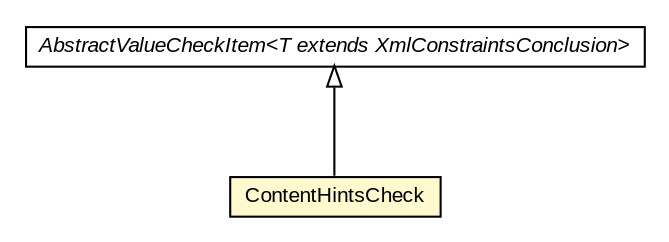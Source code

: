 #!/usr/local/bin/dot
#
# Class diagram 
# Generated by UMLGraph version R5_6-24-gf6e263 (http://www.umlgraph.org/)
#

digraph G {
	edge [fontname="arial",fontsize=10,labelfontname="arial",labelfontsize=10];
	node [fontname="arial",fontsize=10,shape=plaintext];
	nodesep=0.25;
	ranksep=0.5;
	// eu.europa.esig.dss.validation.process.bbb.AbstractValueCheckItem<T extends eu.europa.esig.dss.jaxb.detailedreport.XmlConstraintsConclusion>
	c277416 [label=<<table title="eu.europa.esig.dss.validation.process.bbb.AbstractValueCheckItem" border="0" cellborder="1" cellspacing="0" cellpadding="2" port="p" href="../../AbstractValueCheckItem.html">
		<tr><td><table border="0" cellspacing="0" cellpadding="1">
<tr><td align="center" balign="center"><font face="arial italic"> AbstractValueCheckItem&lt;T extends XmlConstraintsConclusion&gt; </font></td></tr>
		</table></td></tr>
		</table>>, URL="../../AbstractValueCheckItem.html", fontname="arial", fontcolor="black", fontsize=10.0];
	// eu.europa.esig.dss.validation.process.bbb.sav.checks.ContentHintsCheck
	c277450 [label=<<table title="eu.europa.esig.dss.validation.process.bbb.sav.checks.ContentHintsCheck" border="0" cellborder="1" cellspacing="0" cellpadding="2" port="p" bgcolor="lemonChiffon" href="./ContentHintsCheck.html">
		<tr><td><table border="0" cellspacing="0" cellpadding="1">
<tr><td align="center" balign="center"> ContentHintsCheck </td></tr>
		</table></td></tr>
		</table>>, URL="./ContentHintsCheck.html", fontname="arial", fontcolor="black", fontsize=10.0];
	//eu.europa.esig.dss.validation.process.bbb.sav.checks.ContentHintsCheck extends eu.europa.esig.dss.validation.process.bbb.AbstractValueCheckItem<eu.europa.esig.dss.jaxb.detailedreport.XmlSAV>
	c277416:p -> c277450:p [dir=back,arrowtail=empty];
}

